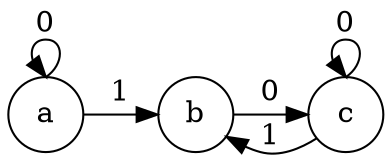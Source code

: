 digraph Regular {
    /* Entities */
    a [label="a", shape="circle"]
    b [label="b", shape="circle"]
    c [label="c", shape="circle"]
    
    /* Relationships */
    a -> a[label="0", tailport=n, headport=n] 
    a -> b[label="1"]

    b -> c[label="0"]

    c -> c[label="0", tailport=n, headport=n]
    c -> b[label="1"]

    /* Ranks */
    { rank=same; a, b, c; };
}